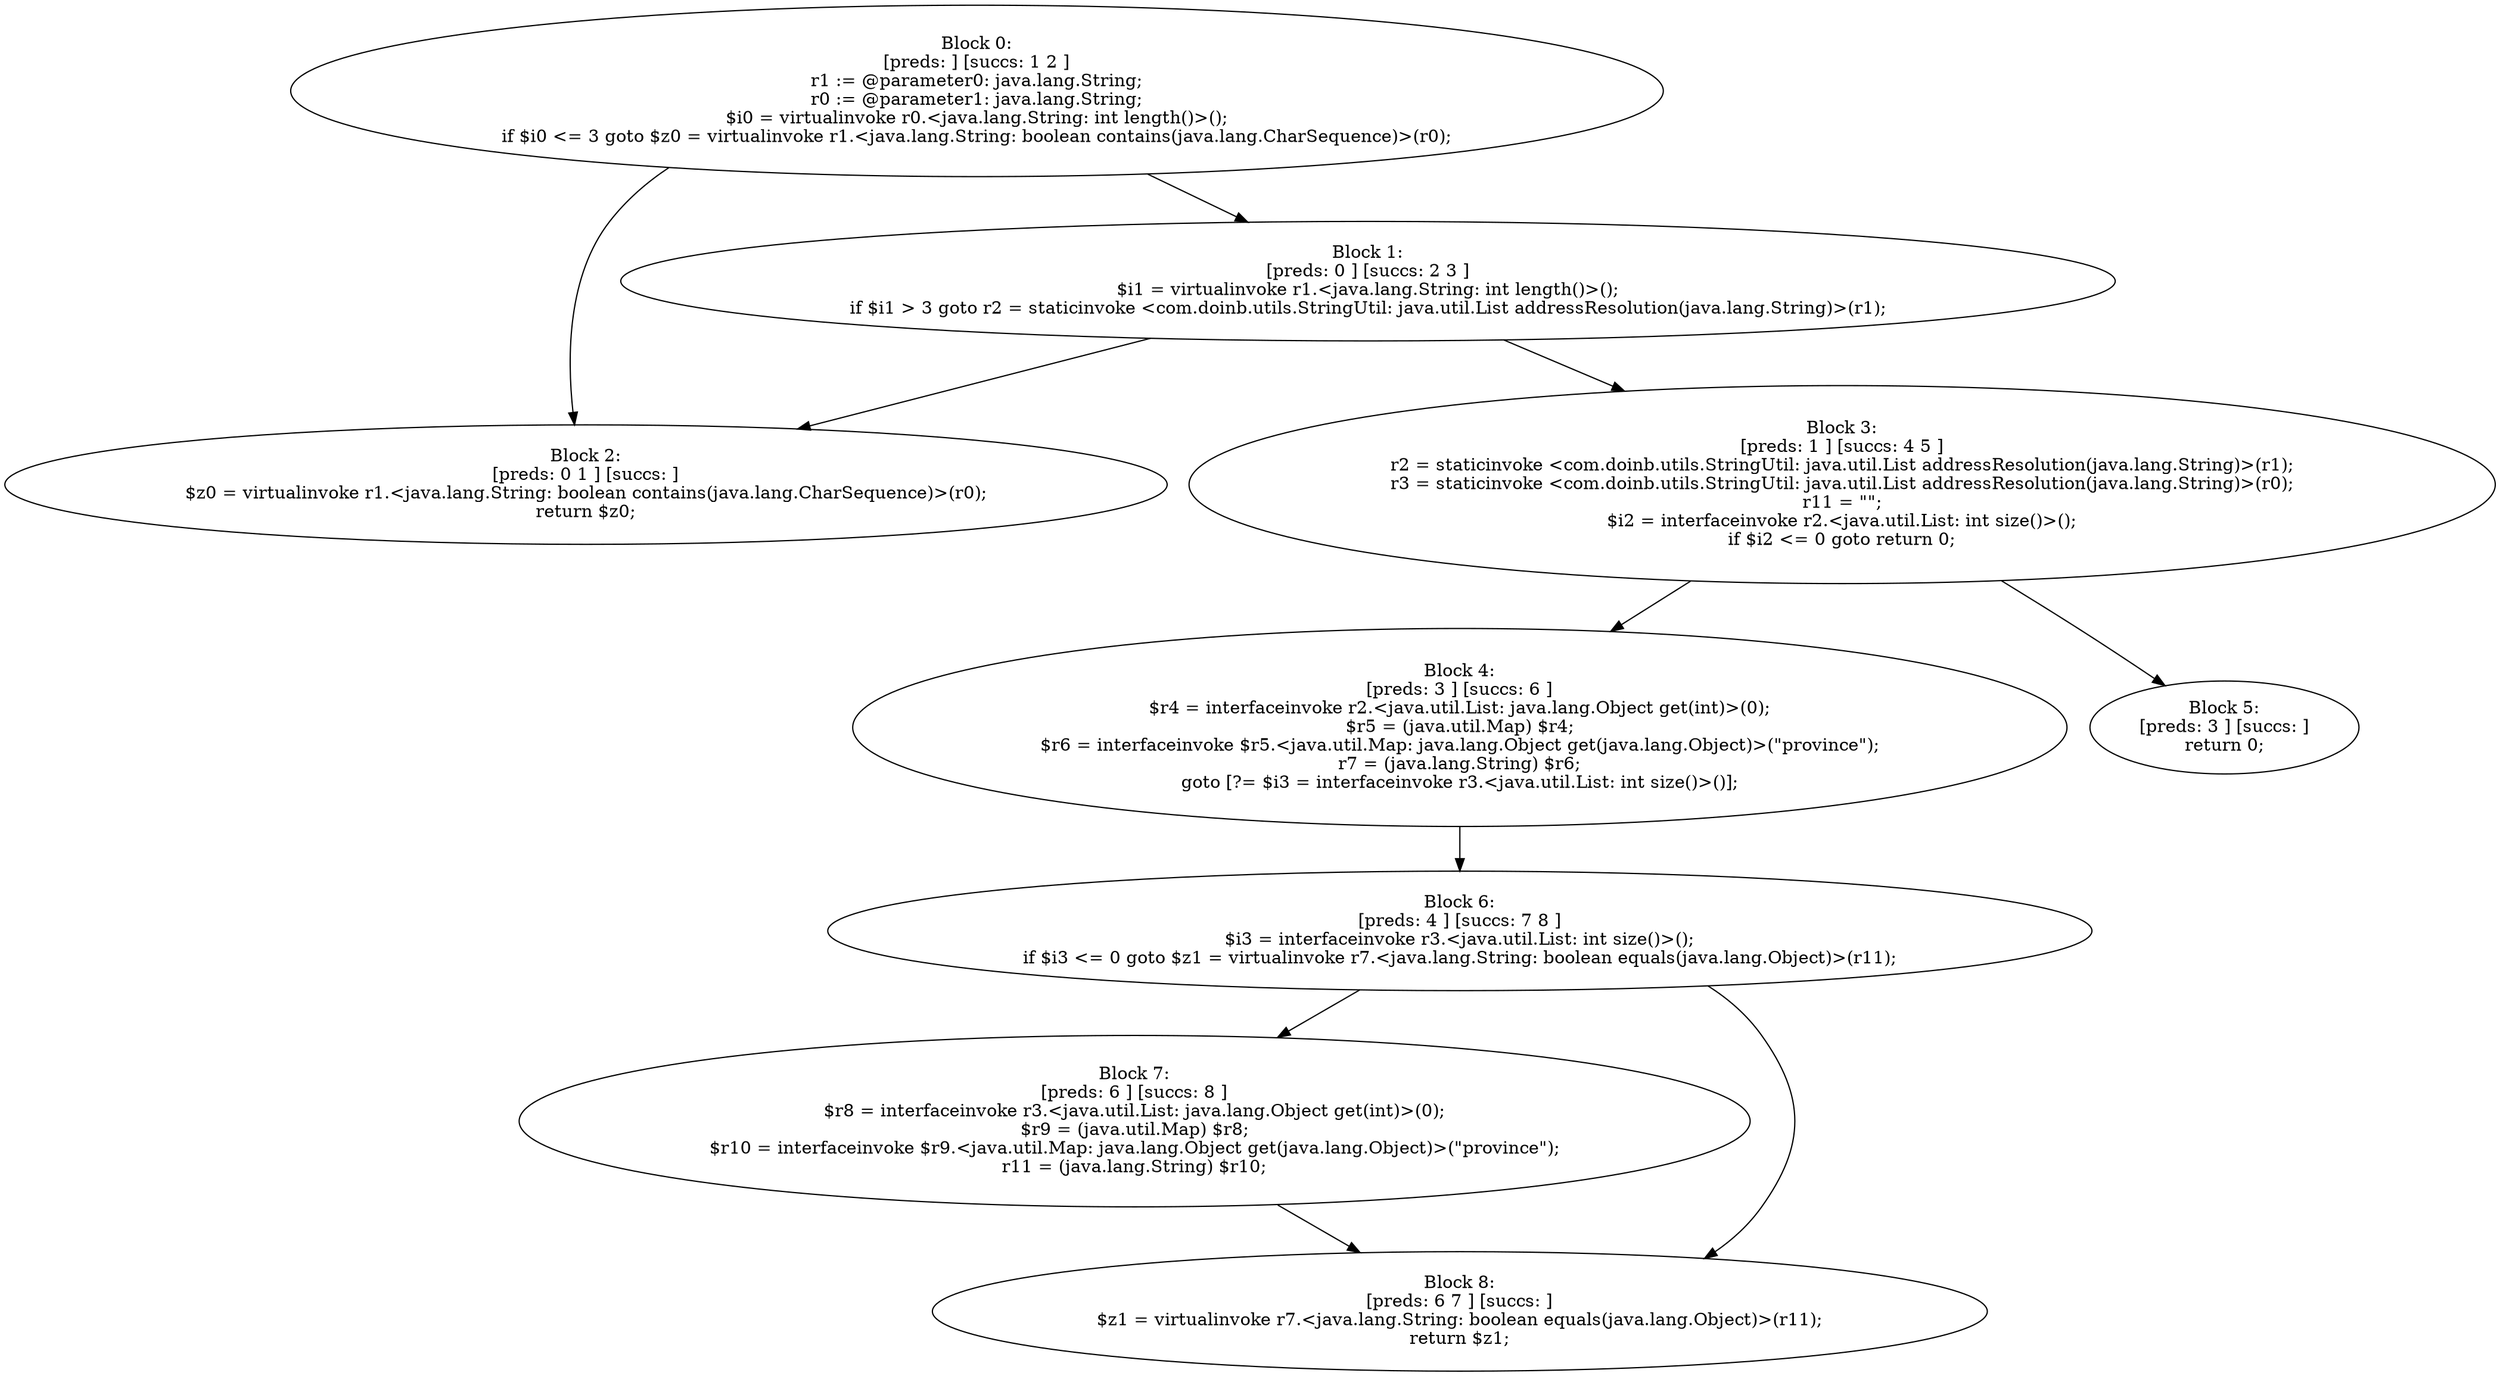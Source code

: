 digraph "unitGraph" {
    "Block 0:
[preds: ] [succs: 1 2 ]
r1 := @parameter0: java.lang.String;
r0 := @parameter1: java.lang.String;
$i0 = virtualinvoke r0.<java.lang.String: int length()>();
if $i0 <= 3 goto $z0 = virtualinvoke r1.<java.lang.String: boolean contains(java.lang.CharSequence)>(r0);
"
    "Block 1:
[preds: 0 ] [succs: 2 3 ]
$i1 = virtualinvoke r1.<java.lang.String: int length()>();
if $i1 > 3 goto r2 = staticinvoke <com.doinb.utils.StringUtil: java.util.List addressResolution(java.lang.String)>(r1);
"
    "Block 2:
[preds: 0 1 ] [succs: ]
$z0 = virtualinvoke r1.<java.lang.String: boolean contains(java.lang.CharSequence)>(r0);
return $z0;
"
    "Block 3:
[preds: 1 ] [succs: 4 5 ]
r2 = staticinvoke <com.doinb.utils.StringUtil: java.util.List addressResolution(java.lang.String)>(r1);
r3 = staticinvoke <com.doinb.utils.StringUtil: java.util.List addressResolution(java.lang.String)>(r0);
r11 = \"\";
$i2 = interfaceinvoke r2.<java.util.List: int size()>();
if $i2 <= 0 goto return 0;
"
    "Block 4:
[preds: 3 ] [succs: 6 ]
$r4 = interfaceinvoke r2.<java.util.List: java.lang.Object get(int)>(0);
$r5 = (java.util.Map) $r4;
$r6 = interfaceinvoke $r5.<java.util.Map: java.lang.Object get(java.lang.Object)>(\"province\");
r7 = (java.lang.String) $r6;
goto [?= $i3 = interfaceinvoke r3.<java.util.List: int size()>()];
"
    "Block 5:
[preds: 3 ] [succs: ]
return 0;
"
    "Block 6:
[preds: 4 ] [succs: 7 8 ]
$i3 = interfaceinvoke r3.<java.util.List: int size()>();
if $i3 <= 0 goto $z1 = virtualinvoke r7.<java.lang.String: boolean equals(java.lang.Object)>(r11);
"
    "Block 7:
[preds: 6 ] [succs: 8 ]
$r8 = interfaceinvoke r3.<java.util.List: java.lang.Object get(int)>(0);
$r9 = (java.util.Map) $r8;
$r10 = interfaceinvoke $r9.<java.util.Map: java.lang.Object get(java.lang.Object)>(\"province\");
r11 = (java.lang.String) $r10;
"
    "Block 8:
[preds: 6 7 ] [succs: ]
$z1 = virtualinvoke r7.<java.lang.String: boolean equals(java.lang.Object)>(r11);
return $z1;
"
    "Block 0:
[preds: ] [succs: 1 2 ]
r1 := @parameter0: java.lang.String;
r0 := @parameter1: java.lang.String;
$i0 = virtualinvoke r0.<java.lang.String: int length()>();
if $i0 <= 3 goto $z0 = virtualinvoke r1.<java.lang.String: boolean contains(java.lang.CharSequence)>(r0);
"->"Block 1:
[preds: 0 ] [succs: 2 3 ]
$i1 = virtualinvoke r1.<java.lang.String: int length()>();
if $i1 > 3 goto r2 = staticinvoke <com.doinb.utils.StringUtil: java.util.List addressResolution(java.lang.String)>(r1);
";
    "Block 0:
[preds: ] [succs: 1 2 ]
r1 := @parameter0: java.lang.String;
r0 := @parameter1: java.lang.String;
$i0 = virtualinvoke r0.<java.lang.String: int length()>();
if $i0 <= 3 goto $z0 = virtualinvoke r1.<java.lang.String: boolean contains(java.lang.CharSequence)>(r0);
"->"Block 2:
[preds: 0 1 ] [succs: ]
$z0 = virtualinvoke r1.<java.lang.String: boolean contains(java.lang.CharSequence)>(r0);
return $z0;
";
    "Block 1:
[preds: 0 ] [succs: 2 3 ]
$i1 = virtualinvoke r1.<java.lang.String: int length()>();
if $i1 > 3 goto r2 = staticinvoke <com.doinb.utils.StringUtil: java.util.List addressResolution(java.lang.String)>(r1);
"->"Block 2:
[preds: 0 1 ] [succs: ]
$z0 = virtualinvoke r1.<java.lang.String: boolean contains(java.lang.CharSequence)>(r0);
return $z0;
";
    "Block 1:
[preds: 0 ] [succs: 2 3 ]
$i1 = virtualinvoke r1.<java.lang.String: int length()>();
if $i1 > 3 goto r2 = staticinvoke <com.doinb.utils.StringUtil: java.util.List addressResolution(java.lang.String)>(r1);
"->"Block 3:
[preds: 1 ] [succs: 4 5 ]
r2 = staticinvoke <com.doinb.utils.StringUtil: java.util.List addressResolution(java.lang.String)>(r1);
r3 = staticinvoke <com.doinb.utils.StringUtil: java.util.List addressResolution(java.lang.String)>(r0);
r11 = \"\";
$i2 = interfaceinvoke r2.<java.util.List: int size()>();
if $i2 <= 0 goto return 0;
";
    "Block 3:
[preds: 1 ] [succs: 4 5 ]
r2 = staticinvoke <com.doinb.utils.StringUtil: java.util.List addressResolution(java.lang.String)>(r1);
r3 = staticinvoke <com.doinb.utils.StringUtil: java.util.List addressResolution(java.lang.String)>(r0);
r11 = \"\";
$i2 = interfaceinvoke r2.<java.util.List: int size()>();
if $i2 <= 0 goto return 0;
"->"Block 4:
[preds: 3 ] [succs: 6 ]
$r4 = interfaceinvoke r2.<java.util.List: java.lang.Object get(int)>(0);
$r5 = (java.util.Map) $r4;
$r6 = interfaceinvoke $r5.<java.util.Map: java.lang.Object get(java.lang.Object)>(\"province\");
r7 = (java.lang.String) $r6;
goto [?= $i3 = interfaceinvoke r3.<java.util.List: int size()>()];
";
    "Block 3:
[preds: 1 ] [succs: 4 5 ]
r2 = staticinvoke <com.doinb.utils.StringUtil: java.util.List addressResolution(java.lang.String)>(r1);
r3 = staticinvoke <com.doinb.utils.StringUtil: java.util.List addressResolution(java.lang.String)>(r0);
r11 = \"\";
$i2 = interfaceinvoke r2.<java.util.List: int size()>();
if $i2 <= 0 goto return 0;
"->"Block 5:
[preds: 3 ] [succs: ]
return 0;
";
    "Block 4:
[preds: 3 ] [succs: 6 ]
$r4 = interfaceinvoke r2.<java.util.List: java.lang.Object get(int)>(0);
$r5 = (java.util.Map) $r4;
$r6 = interfaceinvoke $r5.<java.util.Map: java.lang.Object get(java.lang.Object)>(\"province\");
r7 = (java.lang.String) $r6;
goto [?= $i3 = interfaceinvoke r3.<java.util.List: int size()>()];
"->"Block 6:
[preds: 4 ] [succs: 7 8 ]
$i3 = interfaceinvoke r3.<java.util.List: int size()>();
if $i3 <= 0 goto $z1 = virtualinvoke r7.<java.lang.String: boolean equals(java.lang.Object)>(r11);
";
    "Block 6:
[preds: 4 ] [succs: 7 8 ]
$i3 = interfaceinvoke r3.<java.util.List: int size()>();
if $i3 <= 0 goto $z1 = virtualinvoke r7.<java.lang.String: boolean equals(java.lang.Object)>(r11);
"->"Block 7:
[preds: 6 ] [succs: 8 ]
$r8 = interfaceinvoke r3.<java.util.List: java.lang.Object get(int)>(0);
$r9 = (java.util.Map) $r8;
$r10 = interfaceinvoke $r9.<java.util.Map: java.lang.Object get(java.lang.Object)>(\"province\");
r11 = (java.lang.String) $r10;
";
    "Block 6:
[preds: 4 ] [succs: 7 8 ]
$i3 = interfaceinvoke r3.<java.util.List: int size()>();
if $i3 <= 0 goto $z1 = virtualinvoke r7.<java.lang.String: boolean equals(java.lang.Object)>(r11);
"->"Block 8:
[preds: 6 7 ] [succs: ]
$z1 = virtualinvoke r7.<java.lang.String: boolean equals(java.lang.Object)>(r11);
return $z1;
";
    "Block 7:
[preds: 6 ] [succs: 8 ]
$r8 = interfaceinvoke r3.<java.util.List: java.lang.Object get(int)>(0);
$r9 = (java.util.Map) $r8;
$r10 = interfaceinvoke $r9.<java.util.Map: java.lang.Object get(java.lang.Object)>(\"province\");
r11 = (java.lang.String) $r10;
"->"Block 8:
[preds: 6 7 ] [succs: ]
$z1 = virtualinvoke r7.<java.lang.String: boolean equals(java.lang.Object)>(r11);
return $z1;
";
}

